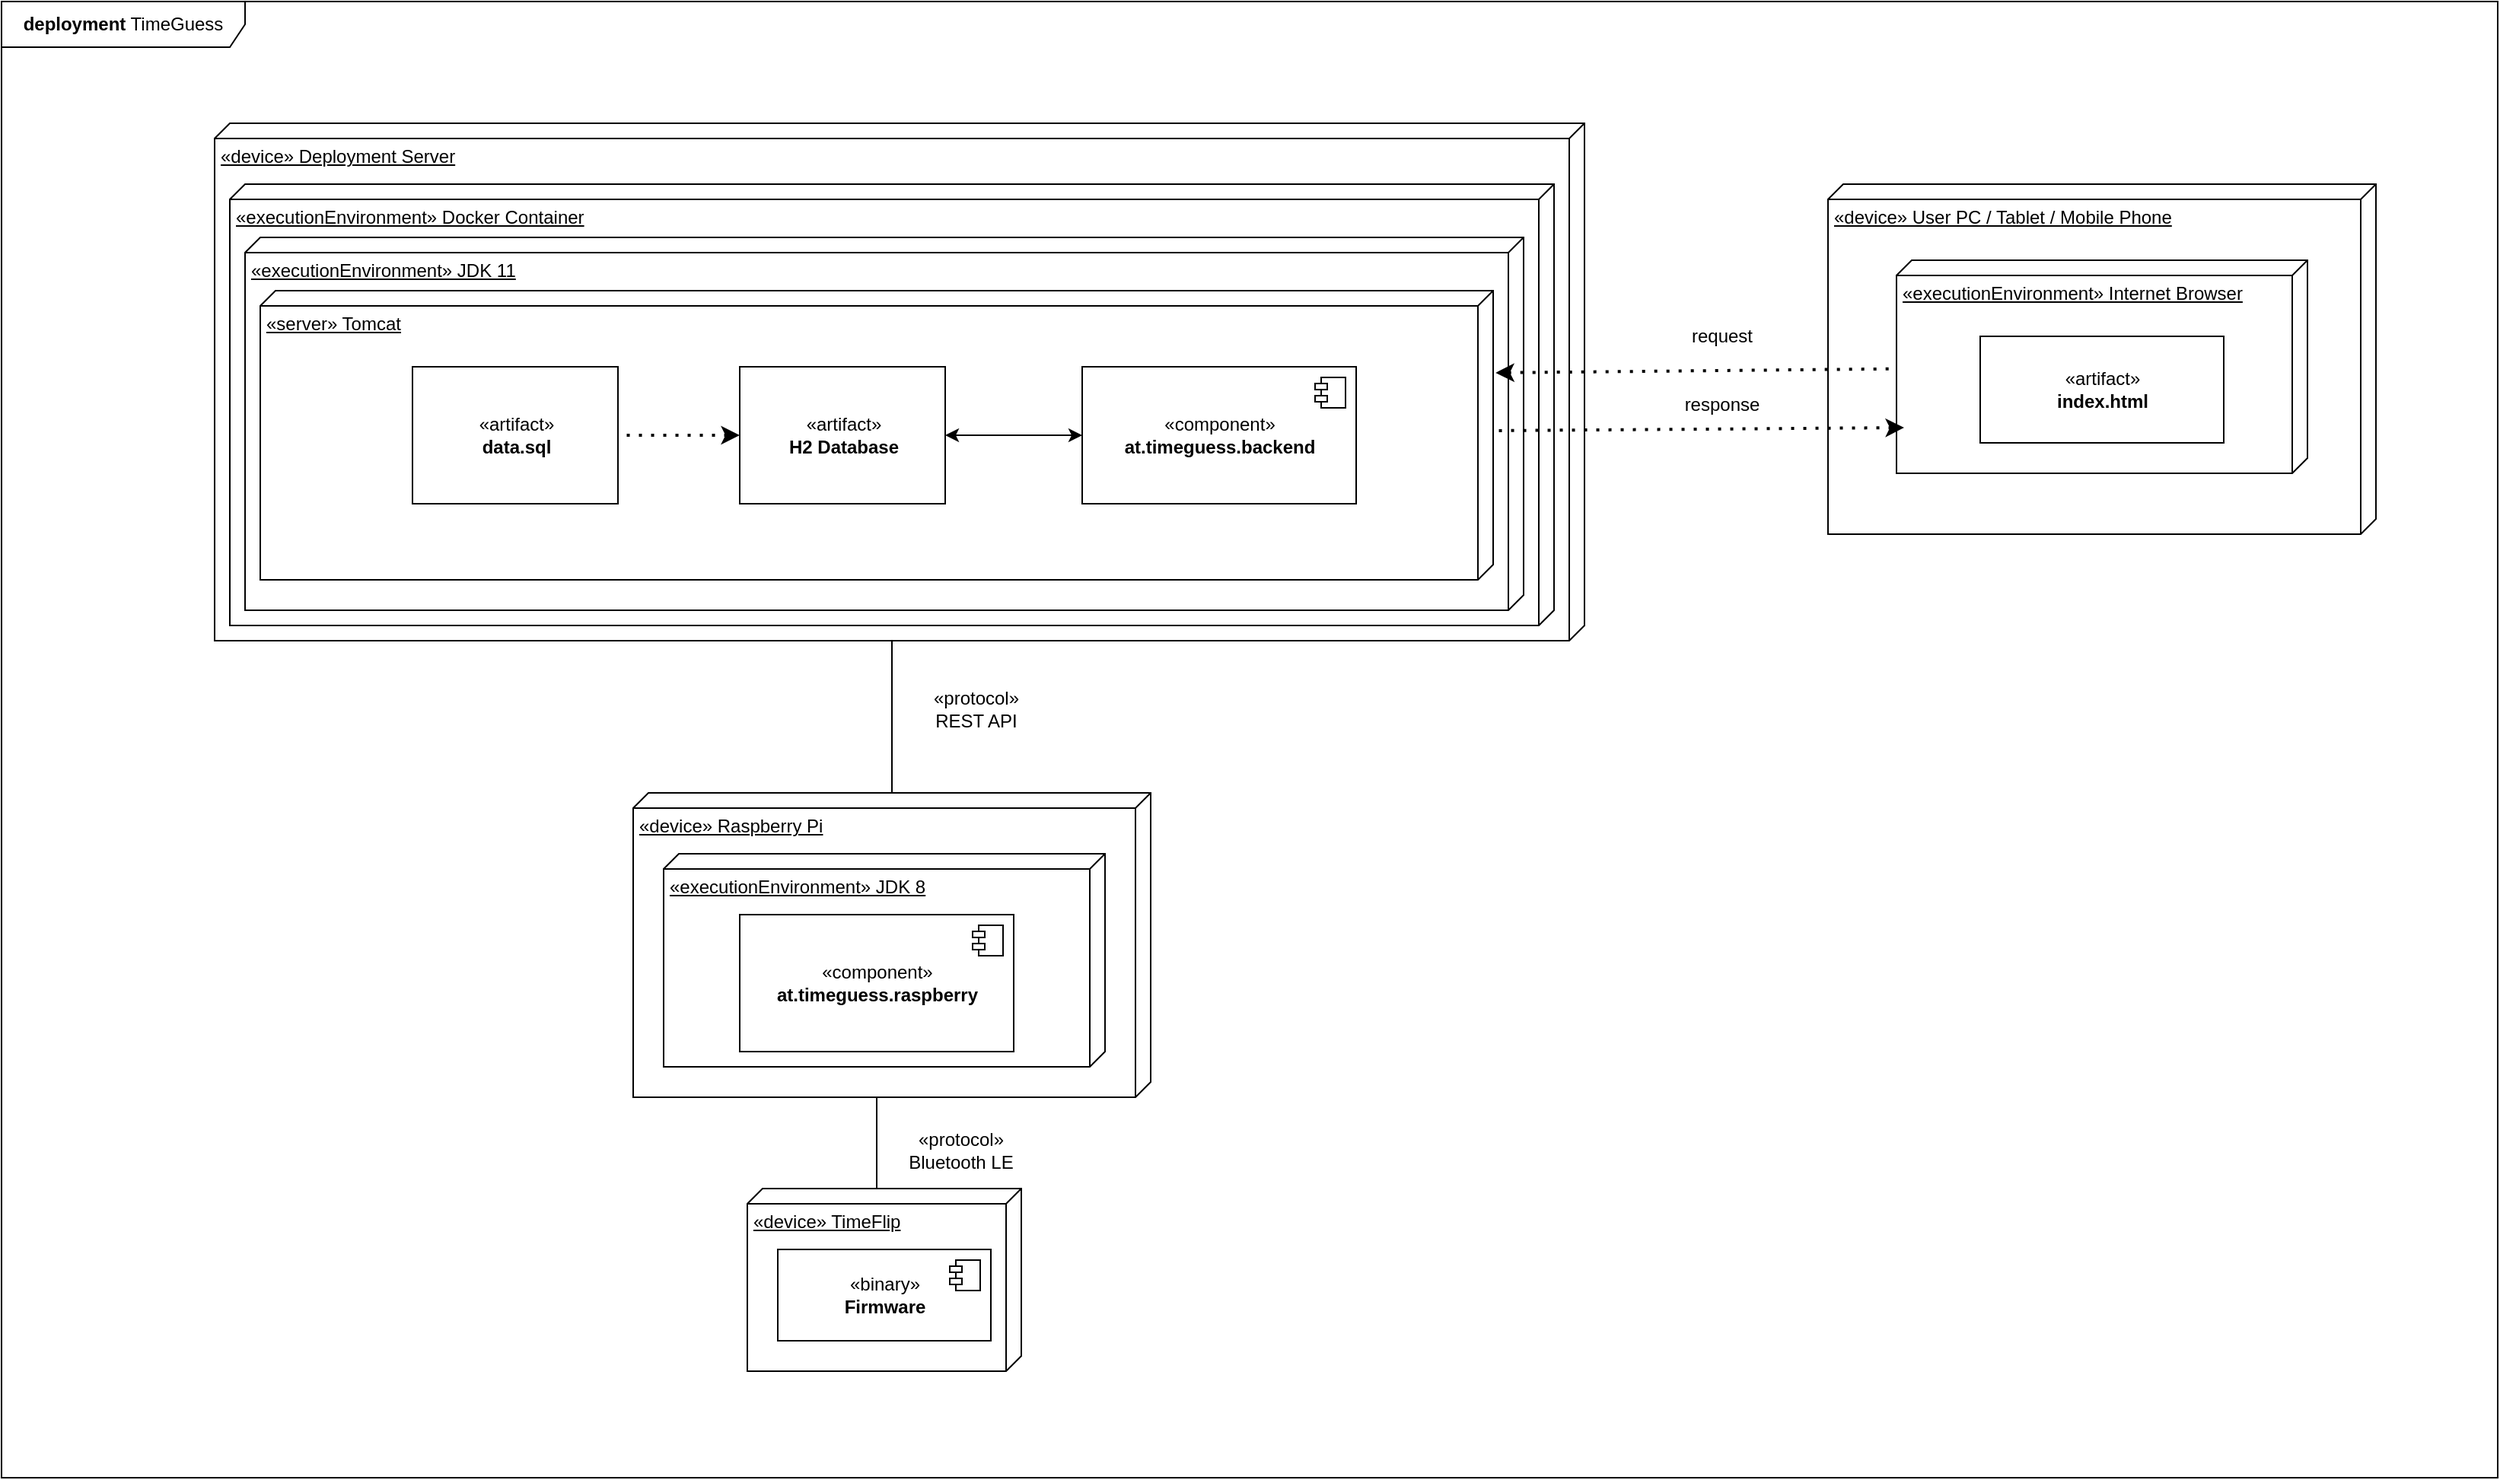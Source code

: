 <mxfile version="14.7.7" type="device"><diagram id="0JTFuqkr1RAGk6Nv0wWL" name="Page-1"><mxGraphModel dx="1331" dy="1904" grid="1" gridSize="10" guides="1" tooltips="1" connect="1" arrows="1" fold="1" page="1" pageScale="1" pageWidth="850" pageHeight="1100" math="0" shadow="0"><root><mxCell id="0"/><mxCell id="1" parent="0"/><mxCell id="_UAMretPMrQe3ityPTK6-2" value="&lt;b&gt;deployment&lt;/b&gt; TimeGuess" style="shape=umlFrame;whiteSpace=wrap;html=1;width=160;height=30;" vertex="1" parent="1"><mxGeometry x="10" y="-50" width="1640" height="970" as="geometry"/></mxCell><mxCell id="_UAMretPMrQe3ityPTK6-1" value="&lt;div&gt;«device» TimeFlip&lt;br&gt;&lt;/div&gt;&lt;div&gt;&lt;br&gt;&lt;/div&gt;" style="verticalAlign=top;align=left;spacingTop=8;spacingLeft=2;spacingRight=12;shape=cube;size=10;direction=south;fontStyle=4;html=1;" vertex="1" parent="1"><mxGeometry x="500" y="730" width="180" height="120" as="geometry"/></mxCell><mxCell id="_UAMretPMrQe3ityPTK6-3" value="«binary»&lt;br&gt;&lt;b&gt;Firmware&lt;/b&gt;" style="html=1;dropTarget=0;" vertex="1" parent="1"><mxGeometry x="520" y="770" width="140" height="60" as="geometry"/></mxCell><mxCell id="_UAMretPMrQe3ityPTK6-4" value="" style="shape=module;jettyWidth=8;jettyHeight=4;" vertex="1" parent="_UAMretPMrQe3ityPTK6-3"><mxGeometry x="1" width="20" height="20" relative="1" as="geometry"><mxPoint x="-27" y="7" as="offset"/></mxGeometry></mxCell><mxCell id="_UAMretPMrQe3ityPTK6-5" value="«device» Raspberry Pi" style="verticalAlign=top;align=left;spacingTop=8;spacingLeft=2;spacingRight=12;shape=cube;size=10;direction=south;fontStyle=4;html=1;" vertex="1" parent="1"><mxGeometry x="425" y="470" width="340" height="200" as="geometry"/></mxCell><mxCell id="_UAMretPMrQe3ityPTK6-8" value="«executionEnvironment» JDK 8" style="verticalAlign=top;align=left;spacingTop=8;spacingLeft=2;spacingRight=12;shape=cube;size=10;direction=south;fontStyle=4;html=1;" vertex="1" parent="1"><mxGeometry x="445" y="510" width="290" height="140" as="geometry"/></mxCell><mxCell id="_UAMretPMrQe3ityPTK6-10" value="«component»&lt;br&gt;&lt;b&gt;at.timeguess.raspberry&lt;/b&gt;" style="html=1;dropTarget=0;" vertex="1" parent="1"><mxGeometry x="495" y="550" width="180" height="90" as="geometry"/></mxCell><mxCell id="_UAMretPMrQe3ityPTK6-11" value="" style="shape=module;jettyWidth=8;jettyHeight=4;" vertex="1" parent="_UAMretPMrQe3ityPTK6-10"><mxGeometry x="1" width="20" height="20" relative="1" as="geometry"><mxPoint x="-27" y="7" as="offset"/></mxGeometry></mxCell><mxCell id="_UAMretPMrQe3ityPTK6-17" value="" style="endArrow=none;html=1;" edge="1" parent="1"><mxGeometry width="50" height="50" relative="1" as="geometry"><mxPoint x="585" y="730" as="sourcePoint"/><mxPoint x="585" y="670" as="targetPoint"/></mxGeometry></mxCell><mxCell id="_UAMretPMrQe3ityPTK6-18" value="&lt;div&gt;«protocol»&lt;/div&gt;&lt;div&gt;Bluetooth LE&lt;/div&gt;" style="text;html=1;align=center;verticalAlign=middle;resizable=0;points=[];autosize=1;strokeColor=none;" vertex="1" parent="1"><mxGeometry x="600" y="690" width="80" height="30" as="geometry"/></mxCell><mxCell id="_UAMretPMrQe3ityPTK6-19" value="«device» Deployment Server" style="verticalAlign=top;align=left;spacingTop=8;spacingLeft=2;spacingRight=12;shape=cube;size=10;direction=south;fontStyle=4;html=1;" vertex="1" parent="1"><mxGeometry x="150" y="30" width="900" height="340" as="geometry"/></mxCell><mxCell id="_UAMretPMrQe3ityPTK6-21" value="" style="endArrow=none;html=1;entryX=0;entryY=0;entryDx=340;entryDy=455;entryPerimeter=0;" edge="1" parent="1" source="_UAMretPMrQe3ityPTK6-5" target="_UAMretPMrQe3ityPTK6-19"><mxGeometry width="50" height="50" relative="1" as="geometry"><mxPoint x="780" y="460" as="sourcePoint"/><mxPoint x="830" y="410" as="targetPoint"/></mxGeometry></mxCell><mxCell id="_UAMretPMrQe3ityPTK6-22" value="&lt;div&gt;«protocol»&lt;/div&gt;&lt;div&gt;REST API&lt;br&gt;&lt;/div&gt;" style="text;html=1;align=center;verticalAlign=middle;resizable=0;points=[];autosize=1;strokeColor=none;" vertex="1" parent="1"><mxGeometry x="615" y="400" width="70" height="30" as="geometry"/></mxCell><mxCell id="_UAMretPMrQe3ityPTK6-23" value="«executionEnvironment» Docker Container" style="verticalAlign=top;align=left;spacingTop=8;spacingLeft=2;spacingRight=12;shape=cube;size=10;direction=south;fontStyle=4;html=1;" vertex="1" parent="1"><mxGeometry x="160" y="70" width="870" height="290" as="geometry"/></mxCell><mxCell id="_UAMretPMrQe3ityPTK6-24" value="«executionEnvironment» JDK 11" style="verticalAlign=top;align=left;spacingTop=8;spacingLeft=2;spacingRight=12;shape=cube;size=10;direction=south;fontStyle=4;html=1;" vertex="1" parent="1"><mxGeometry x="170" y="105" width="840" height="245" as="geometry"/></mxCell><mxCell id="_UAMretPMrQe3ityPTK6-25" value="«device» User PC / Tablet / Mobile Phone" style="verticalAlign=top;align=left;spacingTop=8;spacingLeft=2;spacingRight=12;shape=cube;size=10;direction=south;fontStyle=4;html=1;" vertex="1" parent="1"><mxGeometry x="1210" y="70" width="360" height="230" as="geometry"/></mxCell><mxCell id="_UAMretPMrQe3ityPTK6-26" value="«executionEnvironment» Internet Browser" style="verticalAlign=top;align=left;spacingTop=8;spacingLeft=2;spacingRight=12;shape=cube;size=10;direction=south;fontStyle=4;html=1;" vertex="1" parent="1"><mxGeometry x="1255" y="120" width="270" height="140" as="geometry"/></mxCell><mxCell id="_UAMretPMrQe3ityPTK6-28" value="" style="endArrow=none;dashed=1;html=1;dashPattern=1 3;strokeWidth=2;startArrow=classic;startFill=1;exitX=0.284;exitY=-0.002;exitDx=0;exitDy=0;exitPerimeter=0;" edge="1" parent="1" source="_UAMretPMrQe3ityPTK6-35" target="_UAMretPMrQe3ityPTK6-26"><mxGeometry width="50" height="50" relative="1" as="geometry"><mxPoint x="1054" y="188" as="sourcePoint"/><mxPoint x="1310" y="280" as="targetPoint"/></mxGeometry></mxCell><mxCell id="_UAMretPMrQe3ityPTK6-29" value="&lt;div&gt;request&lt;/div&gt;" style="text;html=1;align=center;verticalAlign=middle;resizable=0;points=[];autosize=1;strokeColor=none;" vertex="1" parent="1"><mxGeometry x="1110" y="160" width="60" height="20" as="geometry"/></mxCell><mxCell id="_UAMretPMrQe3ityPTK6-30" value="" style="endArrow=none;dashed=1;html=1;dashPattern=1 3;strokeWidth=2;startArrow=classic;startFill=1;" edge="1" parent="1" target="_UAMretPMrQe3ityPTK6-35"><mxGeometry width="50" height="50" relative="1" as="geometry"><mxPoint x="1260" y="230" as="sourcePoint"/><mxPoint x="1060" y="230" as="targetPoint"/></mxGeometry></mxCell><mxCell id="_UAMretPMrQe3ityPTK6-31" value="&lt;div&gt;response&lt;/div&gt;" style="text;html=1;align=center;verticalAlign=middle;resizable=0;points=[];autosize=1;strokeColor=none;" vertex="1" parent="1"><mxGeometry x="1110" y="205" width="60" height="20" as="geometry"/></mxCell><mxCell id="_UAMretPMrQe3ityPTK6-32" value="«artifact»&lt;br&gt;&lt;div&gt;&lt;b&gt;index.html&lt;/b&gt;&lt;/div&gt;" style="html=1;dropTarget=0;" vertex="1" parent="1"><mxGeometry x="1310" y="170" width="160" height="70" as="geometry"/></mxCell><mxCell id="_UAMretPMrQe3ityPTK6-35" value="«server» Tomcat" style="verticalAlign=top;align=left;spacingTop=8;spacingLeft=2;spacingRight=12;shape=cube;size=10;direction=south;fontStyle=4;html=1;" vertex="1" parent="1"><mxGeometry x="180" y="140" width="810" height="190" as="geometry"/></mxCell><mxCell id="_UAMretPMrQe3ityPTK6-36" value="«component»&lt;br&gt;&lt;b&gt;at.timeguess.backend&lt;/b&gt;" style="html=1;dropTarget=0;" vertex="1" parent="1"><mxGeometry x="720" y="190" width="180" height="90" as="geometry"/></mxCell><mxCell id="_UAMretPMrQe3ityPTK6-37" value="" style="shape=module;jettyWidth=8;jettyHeight=4;" vertex="1" parent="_UAMretPMrQe3ityPTK6-36"><mxGeometry x="1" width="20" height="20" relative="1" as="geometry"><mxPoint x="-27" y="7" as="offset"/></mxGeometry></mxCell><mxCell id="_UAMretPMrQe3ityPTK6-40" value="«artifact»&lt;br&gt;&lt;b&gt;H2 Database&lt;br&gt;&lt;/b&gt;" style="html=1;dropTarget=0;" vertex="1" parent="1"><mxGeometry x="495" y="190" width="135" height="90" as="geometry"/></mxCell><mxCell id="_UAMretPMrQe3ityPTK6-44" value="" style="endArrow=classic;startArrow=classic;html=1;entryX=0;entryY=0.5;entryDx=0;entryDy=0;" edge="1" parent="1" source="_UAMretPMrQe3ityPTK6-40" target="_UAMretPMrQe3ityPTK6-36"><mxGeometry width="50" height="50" relative="1" as="geometry"><mxPoint x="610" y="320" as="sourcePoint"/><mxPoint x="660" y="260" as="targetPoint"/></mxGeometry></mxCell><mxCell id="_UAMretPMrQe3ityPTK6-45" value="«artifact»&lt;br&gt;&lt;b&gt;data.sql&lt;/b&gt;" style="html=1;dropTarget=0;" vertex="1" parent="1"><mxGeometry x="280" y="190" width="135" height="90" as="geometry"/></mxCell><mxCell id="_UAMretPMrQe3ityPTK6-47" value="" style="endArrow=none;dashed=1;html=1;dashPattern=1 3;strokeWidth=2;startArrow=classic;startFill=1;" edge="1" parent="1" source="_UAMretPMrQe3ityPTK6-40" target="_UAMretPMrQe3ityPTK6-45"><mxGeometry width="50" height="50" relative="1" as="geometry"><mxPoint x="1001.62" y="203.96" as="sourcePoint"/><mxPoint x="1265" y="201.342" as="targetPoint"/></mxGeometry></mxCell></root></mxGraphModel></diagram></mxfile>